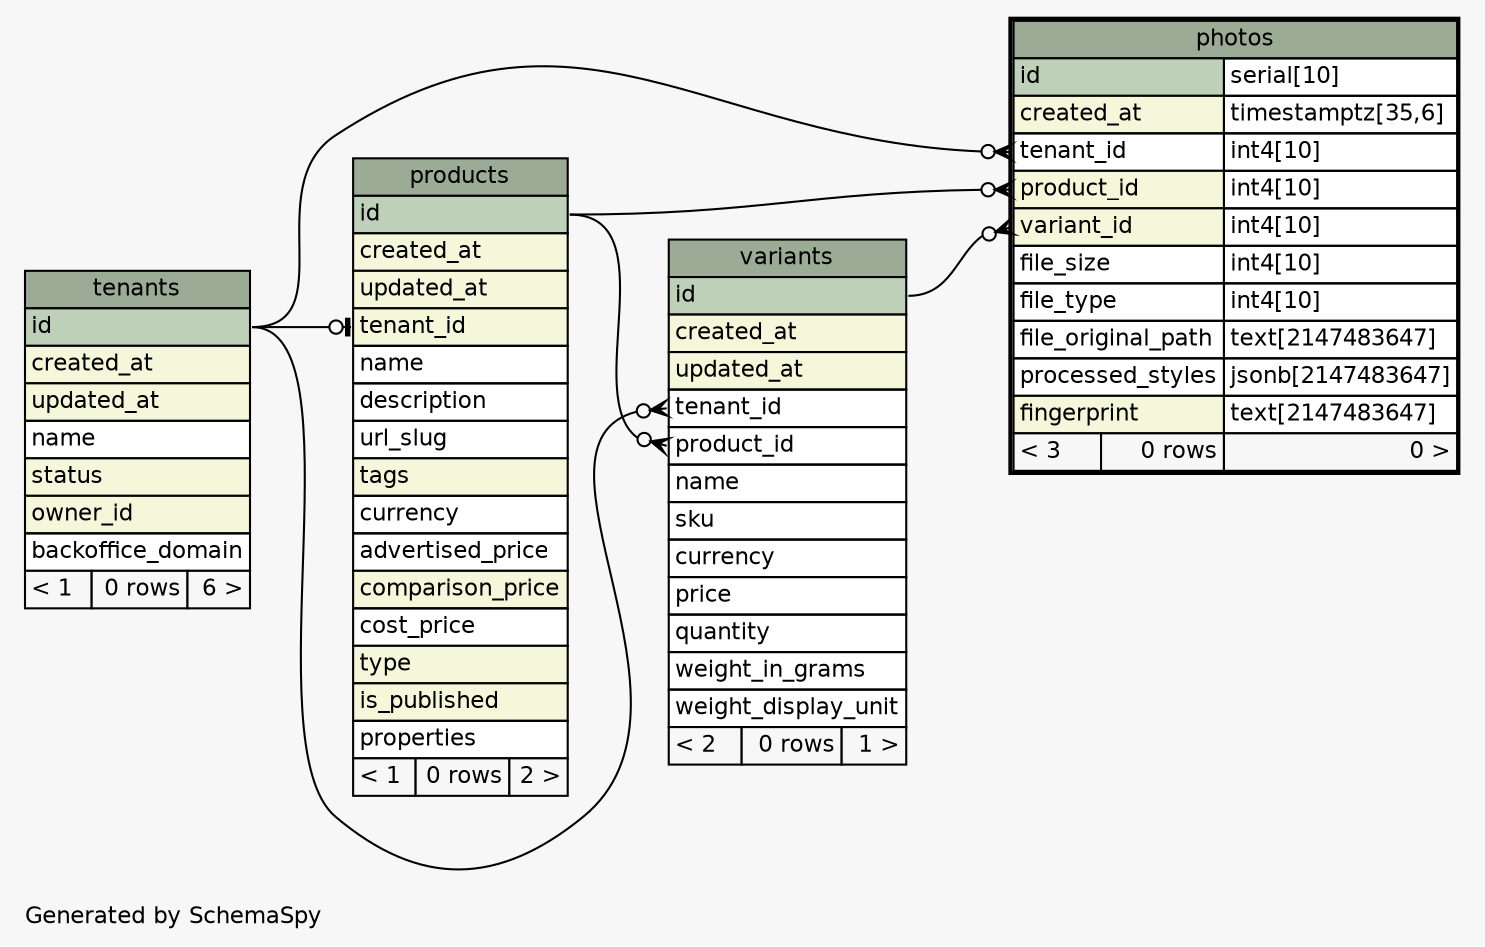 // dot 2.38.0 on Mac OS X 10.11.3
// SchemaSpy rev 590
digraph "oneDegreeRelationshipsDiagram" {
  graph [
    rankdir="RL"
    bgcolor="#f7f7f7"
    label="\nGenerated by SchemaSpy"
    labeljust="l"
    nodesep="0.18"
    ranksep="0.46"
    fontname="Helvetica"
    fontsize="11"
  ];
  node [
    fontname="Helvetica"
    fontsize="11"
    shape="plaintext"
  ];
  edge [
    arrowsize="0.8"
  ];
  "photos":"product_id":w -> "products":"id":e [arrowhead=none dir=back arrowtail=crowodot];
  "photos":"tenant_id":w -> "tenants":"id":e [arrowhead=none dir=back arrowtail=crowodot];
  "photos":"variant_id":w -> "variants":"id":e [arrowhead=none dir=back arrowtail=crowodot];
  "products":"tenant_id":w -> "tenants":"id":e [arrowhead=none dir=back arrowtail=teeodot];
  "variants":"product_id":w -> "products":"id":e [arrowhead=none dir=back arrowtail=crowodot];
  "variants":"tenant_id":w -> "tenants":"id":e [arrowhead=none dir=back arrowtail=crowodot];
  "photos" [
    label=<
    <TABLE BORDER="2" CELLBORDER="1" CELLSPACING="0" BGCOLOR="#ffffff">
      <TR><TD COLSPAN="3" BGCOLOR="#9bab96" ALIGN="CENTER">photos</TD></TR>
      <TR><TD PORT="id" COLSPAN="2" BGCOLOR="#bed1b8" ALIGN="LEFT">id</TD><TD PORT="id.type" ALIGN="LEFT">serial[10]</TD></TR>
      <TR><TD PORT="created_at" COLSPAN="2" BGCOLOR="#f4f7da" ALIGN="LEFT">created_at</TD><TD PORT="created_at.type" ALIGN="LEFT">timestamptz[35,6]</TD></TR>
      <TR><TD PORT="tenant_id" COLSPAN="2" ALIGN="LEFT">tenant_id</TD><TD PORT="tenant_id.type" ALIGN="LEFT">int4[10]</TD></TR>
      <TR><TD PORT="product_id" COLSPAN="2" BGCOLOR="#f4f7da" ALIGN="LEFT">product_id</TD><TD PORT="product_id.type" ALIGN="LEFT">int4[10]</TD></TR>
      <TR><TD PORT="variant_id" COLSPAN="2" BGCOLOR="#f4f7da" ALIGN="LEFT">variant_id</TD><TD PORT="variant_id.type" ALIGN="LEFT">int4[10]</TD></TR>
      <TR><TD PORT="file_size" COLSPAN="2" ALIGN="LEFT">file_size</TD><TD PORT="file_size.type" ALIGN="LEFT">int4[10]</TD></TR>
      <TR><TD PORT="file_type" COLSPAN="2" ALIGN="LEFT">file_type</TD><TD PORT="file_type.type" ALIGN="LEFT">int4[10]</TD></TR>
      <TR><TD PORT="file_original_path" COLSPAN="2" ALIGN="LEFT">file_original_path</TD><TD PORT="file_original_path.type" ALIGN="LEFT">text[2147483647]</TD></TR>
      <TR><TD PORT="processed_styles" COLSPAN="2" ALIGN="LEFT">processed_styles</TD><TD PORT="processed_styles.type" ALIGN="LEFT">jsonb[2147483647]</TD></TR>
      <TR><TD PORT="fingerprint" COLSPAN="2" BGCOLOR="#f4f7da" ALIGN="LEFT">fingerprint</TD><TD PORT="fingerprint.type" ALIGN="LEFT">text[2147483647]</TD></TR>
      <TR><TD ALIGN="LEFT" BGCOLOR="#f7f7f7">&lt; 3</TD><TD ALIGN="RIGHT" BGCOLOR="#f7f7f7">0 rows</TD><TD ALIGN="RIGHT" BGCOLOR="#f7f7f7">0 &gt;</TD></TR>
    </TABLE>>
    URL="photos.html"
    tooltip="photos"
  ];
  "products" [
    label=<
    <TABLE BORDER="0" CELLBORDER="1" CELLSPACING="0" BGCOLOR="#ffffff">
      <TR><TD COLSPAN="3" BGCOLOR="#9bab96" ALIGN="CENTER">products</TD></TR>
      <TR><TD PORT="id" COLSPAN="3" BGCOLOR="#bed1b8" ALIGN="LEFT">id</TD></TR>
      <TR><TD PORT="created_at" COLSPAN="3" BGCOLOR="#f4f7da" ALIGN="LEFT">created_at</TD></TR>
      <TR><TD PORT="updated_at" COLSPAN="3" BGCOLOR="#f4f7da" ALIGN="LEFT">updated_at</TD></TR>
      <TR><TD PORT="tenant_id" COLSPAN="3" BGCOLOR="#f4f7da" ALIGN="LEFT">tenant_id</TD></TR>
      <TR><TD PORT="name" COLSPAN="3" ALIGN="LEFT">name</TD></TR>
      <TR><TD PORT="description" COLSPAN="3" ALIGN="LEFT">description</TD></TR>
      <TR><TD PORT="url_slug" COLSPAN="3" ALIGN="LEFT">url_slug</TD></TR>
      <TR><TD PORT="tags" COLSPAN="3" BGCOLOR="#f4f7da" ALIGN="LEFT">tags</TD></TR>
      <TR><TD PORT="currency" COLSPAN="3" ALIGN="LEFT">currency</TD></TR>
      <TR><TD PORT="advertised_price" COLSPAN="3" ALIGN="LEFT">advertised_price</TD></TR>
      <TR><TD PORT="comparison_price" COLSPAN="3" BGCOLOR="#f4f7da" ALIGN="LEFT">comparison_price</TD></TR>
      <TR><TD PORT="cost_price" COLSPAN="3" ALIGN="LEFT">cost_price</TD></TR>
      <TR><TD PORT="type" COLSPAN="3" BGCOLOR="#f4f7da" ALIGN="LEFT">type</TD></TR>
      <TR><TD PORT="is_published" COLSPAN="3" BGCOLOR="#f4f7da" ALIGN="LEFT">is_published</TD></TR>
      <TR><TD PORT="properties" COLSPAN="3" ALIGN="LEFT">properties</TD></TR>
      <TR><TD ALIGN="LEFT" BGCOLOR="#f7f7f7">&lt; 1</TD><TD ALIGN="RIGHT" BGCOLOR="#f7f7f7">0 rows</TD><TD ALIGN="RIGHT" BGCOLOR="#f7f7f7">2 &gt;</TD></TR>
    </TABLE>>
    URL="products.html"
    tooltip="products"
  ];
  "tenants" [
    label=<
    <TABLE BORDER="0" CELLBORDER="1" CELLSPACING="0" BGCOLOR="#ffffff">
      <TR><TD COLSPAN="3" BGCOLOR="#9bab96" ALIGN="CENTER">tenants</TD></TR>
      <TR><TD PORT="id" COLSPAN="3" BGCOLOR="#bed1b8" ALIGN="LEFT">id</TD></TR>
      <TR><TD PORT="created_at" COLSPAN="3" BGCOLOR="#f4f7da" ALIGN="LEFT">created_at</TD></TR>
      <TR><TD PORT="updated_at" COLSPAN="3" BGCOLOR="#f4f7da" ALIGN="LEFT">updated_at</TD></TR>
      <TR><TD PORT="name" COLSPAN="3" ALIGN="LEFT">name</TD></TR>
      <TR><TD PORT="status" COLSPAN="3" BGCOLOR="#f4f7da" ALIGN="LEFT">status</TD></TR>
      <TR><TD PORT="owner_id" COLSPAN="3" BGCOLOR="#f4f7da" ALIGN="LEFT">owner_id</TD></TR>
      <TR><TD PORT="backoffice_domain" COLSPAN="3" ALIGN="LEFT">backoffice_domain</TD></TR>
      <TR><TD ALIGN="LEFT" BGCOLOR="#f7f7f7">&lt; 1</TD><TD ALIGN="RIGHT" BGCOLOR="#f7f7f7">0 rows</TD><TD ALIGN="RIGHT" BGCOLOR="#f7f7f7">6 &gt;</TD></TR>
    </TABLE>>
    URL="tenants.html"
    tooltip="tenants"
  ];
  "variants" [
    label=<
    <TABLE BORDER="0" CELLBORDER="1" CELLSPACING="0" BGCOLOR="#ffffff">
      <TR><TD COLSPAN="3" BGCOLOR="#9bab96" ALIGN="CENTER">variants</TD></TR>
      <TR><TD PORT="id" COLSPAN="3" BGCOLOR="#bed1b8" ALIGN="LEFT">id</TD></TR>
      <TR><TD PORT="created_at" COLSPAN="3" BGCOLOR="#f4f7da" ALIGN="LEFT">created_at</TD></TR>
      <TR><TD PORT="updated_at" COLSPAN="3" BGCOLOR="#f4f7da" ALIGN="LEFT">updated_at</TD></TR>
      <TR><TD PORT="tenant_id" COLSPAN="3" ALIGN="LEFT">tenant_id</TD></TR>
      <TR><TD PORT="product_id" COLSPAN="3" ALIGN="LEFT">product_id</TD></TR>
      <TR><TD PORT="name" COLSPAN="3" ALIGN="LEFT">name</TD></TR>
      <TR><TD PORT="sku" COLSPAN="3" ALIGN="LEFT">sku</TD></TR>
      <TR><TD PORT="currency" COLSPAN="3" ALIGN="LEFT">currency</TD></TR>
      <TR><TD PORT="price" COLSPAN="3" ALIGN="LEFT">price</TD></TR>
      <TR><TD PORT="quantity" COLSPAN="3" ALIGN="LEFT">quantity</TD></TR>
      <TR><TD PORT="weight_in_grams" COLSPAN="3" ALIGN="LEFT">weight_in_grams</TD></TR>
      <TR><TD PORT="weight_display_unit" COLSPAN="3" ALIGN="LEFT">weight_display_unit</TD></TR>
      <TR><TD ALIGN="LEFT" BGCOLOR="#f7f7f7">&lt; 2</TD><TD ALIGN="RIGHT" BGCOLOR="#f7f7f7">0 rows</TD><TD ALIGN="RIGHT" BGCOLOR="#f7f7f7">1 &gt;</TD></TR>
    </TABLE>>
    URL="variants.html"
    tooltip="variants"
  ];
}
